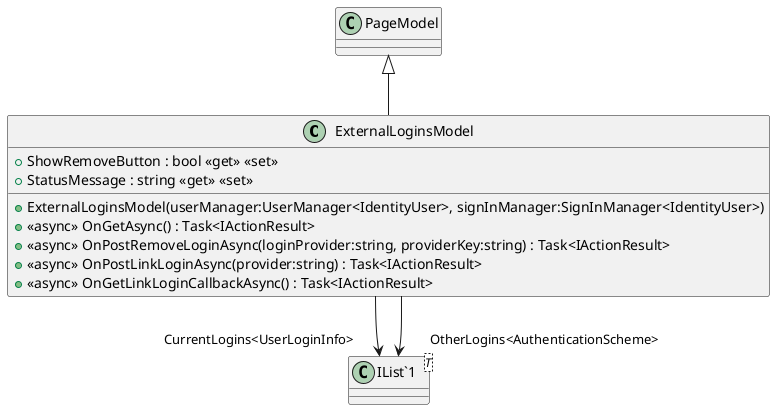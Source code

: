 @startuml
class ExternalLoginsModel {
    + ExternalLoginsModel(userManager:UserManager<IdentityUser>, signInManager:SignInManager<IdentityUser>)
    + ShowRemoveButton : bool <<get>> <<set>>
    + StatusMessage : string <<get>> <<set>>
    + <<async>> OnGetAsync() : Task<IActionResult>
    + <<async>> OnPostRemoveLoginAsync(loginProvider:string, providerKey:string) : Task<IActionResult>
    + <<async>> OnPostLinkLoginAsync(provider:string) : Task<IActionResult>
    + <<async>> OnGetLinkLoginCallbackAsync() : Task<IActionResult>
}
class "IList`1"<T> {
}
PageModel <|-- ExternalLoginsModel
ExternalLoginsModel --> "CurrentLogins<UserLoginInfo>" "IList`1"
ExternalLoginsModel --> "OtherLogins<AuthenticationScheme>" "IList`1"
@enduml
